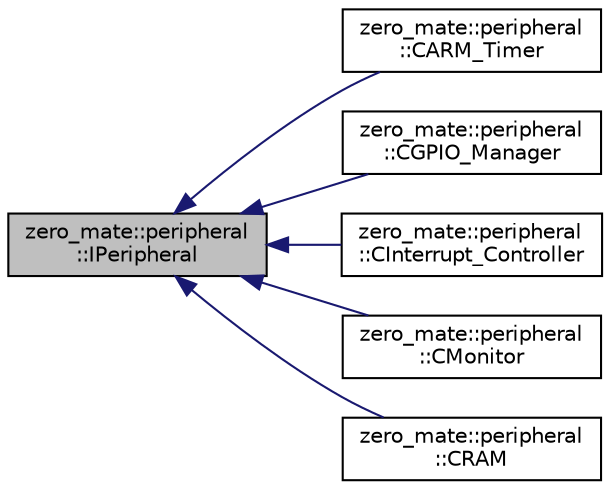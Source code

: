 digraph "zero_mate::peripheral::IPeripheral"
{
 // LATEX_PDF_SIZE
  bgcolor="transparent";
  edge [fontname="Helvetica",fontsize="10",labelfontname="Helvetica",labelfontsize="10"];
  node [fontname="Helvetica",fontsize="10",shape=record];
  rankdir="LR";
  Node1 [label="zero_mate::peripheral\l::IPeripheral",height=0.2,width=0.4,color="black", fillcolor="grey75", style="filled", fontcolor="black",tooltip=" "];
  Node1 -> Node2 [dir="back",color="midnightblue",fontsize="10",style="solid",fontname="Helvetica"];
  Node2 [label="zero_mate::peripheral\l::CARM_Timer",height=0.2,width=0.4,color="black",URL="$classzero__mate_1_1peripheral_1_1CARM__Timer.html",tooltip=" "];
  Node1 -> Node3 [dir="back",color="midnightblue",fontsize="10",style="solid",fontname="Helvetica"];
  Node3 [label="zero_mate::peripheral\l::CGPIO_Manager",height=0.2,width=0.4,color="black",URL="$classzero__mate_1_1peripheral_1_1CGPIO__Manager.html",tooltip=" "];
  Node1 -> Node4 [dir="back",color="midnightblue",fontsize="10",style="solid",fontname="Helvetica"];
  Node4 [label="zero_mate::peripheral\l::CInterrupt_Controller",height=0.2,width=0.4,color="black",URL="$classzero__mate_1_1peripheral_1_1CInterrupt__Controller.html",tooltip=" "];
  Node1 -> Node5 [dir="back",color="midnightblue",fontsize="10",style="solid",fontname="Helvetica"];
  Node5 [label="zero_mate::peripheral\l::CMonitor",height=0.2,width=0.4,color="black",URL="$classzero__mate_1_1peripheral_1_1CMonitor.html",tooltip=" "];
  Node1 -> Node6 [dir="back",color="midnightblue",fontsize="10",style="solid",fontname="Helvetica"];
  Node6 [label="zero_mate::peripheral\l::CRAM",height=0.2,width=0.4,color="black",URL="$classzero__mate_1_1peripheral_1_1CRAM.html",tooltip=" "];
}
